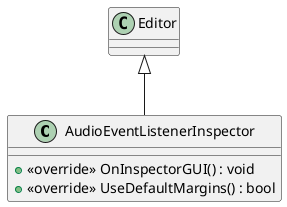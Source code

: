@startuml
class AudioEventListenerInspector {
    + <<override>> OnInspectorGUI() : void
    + <<override>> UseDefaultMargins() : bool
}
Editor <|-- AudioEventListenerInspector
@enduml
